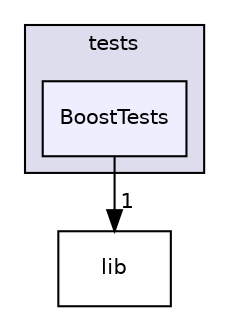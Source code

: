 digraph "hw1_cicd/tests/BoostTests" {
  compound=true
  node [ fontsize="10", fontname="Helvetica"];
  edge [ labelfontsize="10", labelfontname="Helvetica"];
  subgraph clusterdir_3a9fe4f552aa1ca4fb49e1bb36c95bd2 {
    graph [ bgcolor="#ddddee", pencolor="black", label="tests" fontname="Helvetica", fontsize="10", URL="dir_3a9fe4f552aa1ca4fb49e1bb36c95bd2.html"]
  dir_5bb529d7abbd3cee18cc9a8e650eb84f [shape=box, label="BoostTests", style="filled", fillcolor="#eeeeff", pencolor="black", URL="dir_5bb529d7abbd3cee18cc9a8e650eb84f.html"];
  }
  dir_526bea64bc7da40ce97067456d3137ec [shape=box label="lib" URL="dir_526bea64bc7da40ce97067456d3137ec.html"];
  dir_5bb529d7abbd3cee18cc9a8e650eb84f->dir_526bea64bc7da40ce97067456d3137ec [headlabel="1", labeldistance=1.5 headhref="dir_000016_000010.html"];
}
